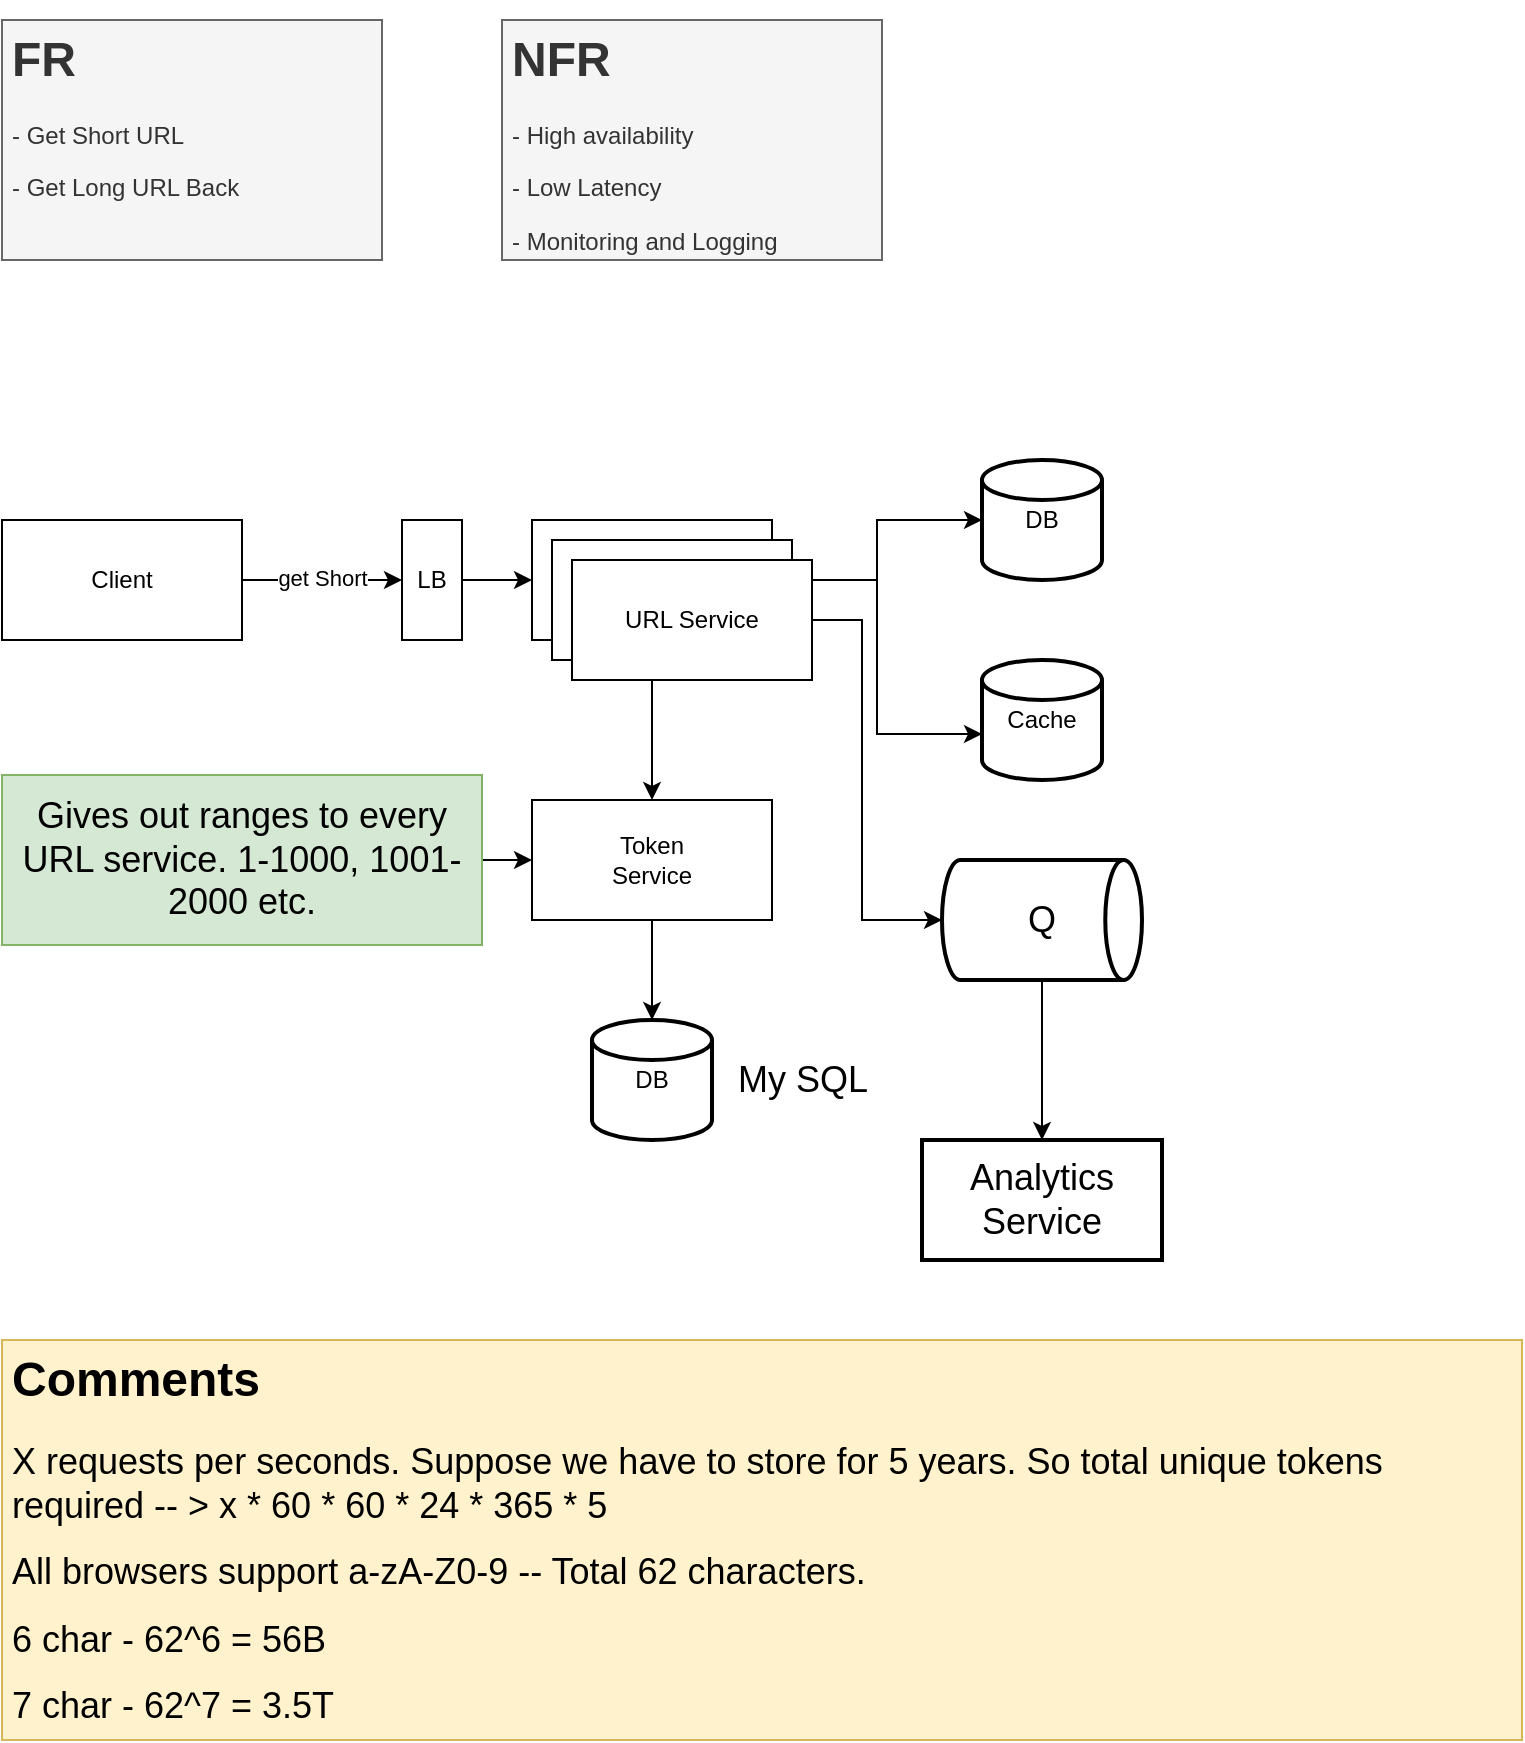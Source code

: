 <mxfile version="20.0.4" type="github">
  <diagram id="-pFzq6e1m9lLXlwj_jgK" name="Page-1">
    <mxGraphModel dx="1298" dy="764" grid="1" gridSize="10" guides="1" tooltips="1" connect="1" arrows="1" fold="1" page="1" pageScale="1" pageWidth="850" pageHeight="1100" math="0" shadow="0">
      <root>
        <mxCell id="0" />
        <mxCell id="1" parent="0" />
        <mxCell id="wwFVrsCmBVulCgjgErBp-1" value="&lt;h1&gt;FR&lt;/h1&gt;&lt;p&gt;- Get Short URL&lt;/p&gt;&lt;p&gt;- Get Long URL Back&lt;/p&gt;&lt;p&gt;&lt;br&gt;&lt;/p&gt;" style="text;html=1;strokeColor=#666666;fillColor=#f5f5f5;spacing=5;spacingTop=-20;whiteSpace=wrap;overflow=hidden;rounded=0;fontColor=#333333;" parent="1" vertex="1">
          <mxGeometry x="50" y="30" width="190" height="120" as="geometry" />
        </mxCell>
        <mxCell id="wwFVrsCmBVulCgjgErBp-2" value="&lt;h1&gt;NFR&lt;/h1&gt;&lt;p&gt;- High availability&lt;/p&gt;&lt;p&gt;- Low Latency&lt;/p&gt;&lt;p&gt;- Monitoring and Logging&lt;/p&gt;" style="text;html=1;strokeColor=#666666;fillColor=#f5f5f5;spacing=5;spacingTop=-20;whiteSpace=wrap;overflow=hidden;rounded=0;fontColor=#333333;" parent="1" vertex="1">
          <mxGeometry x="300" y="30" width="190" height="120" as="geometry" />
        </mxCell>
        <mxCell id="wwFVrsCmBVulCgjgErBp-5" value="" style="edgeStyle=orthogonalEdgeStyle;rounded=0;orthogonalLoop=1;jettySize=auto;html=1;" parent="1" source="wwFVrsCmBVulCgjgErBp-3" target="wwFVrsCmBVulCgjgErBp-4" edge="1">
          <mxGeometry relative="1" as="geometry" />
        </mxCell>
        <mxCell id="wwFVrsCmBVulCgjgErBp-8" value="get Short" style="edgeLabel;html=1;align=center;verticalAlign=middle;resizable=0;points=[];" parent="wwFVrsCmBVulCgjgErBp-5" vertex="1" connectable="0">
          <mxGeometry y="1" relative="1" as="geometry">
            <mxPoint as="offset" />
          </mxGeometry>
        </mxCell>
        <mxCell id="wwFVrsCmBVulCgjgErBp-3" value="Client" style="rounded=0;whiteSpace=wrap;html=1;" parent="1" vertex="1">
          <mxGeometry x="50" y="280" width="120" height="60" as="geometry" />
        </mxCell>
        <mxCell id="wwFVrsCmBVulCgjgErBp-7" value="" style="edgeStyle=orthogonalEdgeStyle;rounded=0;orthogonalLoop=1;jettySize=auto;html=1;" parent="1" source="wwFVrsCmBVulCgjgErBp-4" target="wwFVrsCmBVulCgjgErBp-6" edge="1">
          <mxGeometry relative="1" as="geometry" />
        </mxCell>
        <mxCell id="wwFVrsCmBVulCgjgErBp-4" value="LB" style="whiteSpace=wrap;html=1;rounded=0;" parent="1" vertex="1">
          <mxGeometry x="250" y="280" width="30" height="60" as="geometry" />
        </mxCell>
        <mxCell id="4UaLe_JSywAciGtG7lt--2" style="edgeStyle=orthogonalEdgeStyle;rounded=0;orthogonalLoop=1;jettySize=auto;html=1;entryX=0;entryY=0.5;entryDx=0;entryDy=0;entryPerimeter=0;" edge="1" parent="1" source="wwFVrsCmBVulCgjgErBp-6" target="4UaLe_JSywAciGtG7lt--1">
          <mxGeometry relative="1" as="geometry" />
        </mxCell>
        <mxCell id="4UaLe_JSywAciGtG7lt--4" style="edgeStyle=orthogonalEdgeStyle;rounded=0;orthogonalLoop=1;jettySize=auto;html=1;entryX=0;entryY=0.617;entryDx=0;entryDy=0;entryPerimeter=0;" edge="1" parent="1" source="wwFVrsCmBVulCgjgErBp-6" target="4UaLe_JSywAciGtG7lt--3">
          <mxGeometry relative="1" as="geometry" />
        </mxCell>
        <mxCell id="4UaLe_JSywAciGtG7lt--6" value="" style="edgeStyle=orthogonalEdgeStyle;rounded=0;orthogonalLoop=1;jettySize=auto;html=1;" edge="1" parent="1" source="wwFVrsCmBVulCgjgErBp-6" target="4UaLe_JSywAciGtG7lt--5">
          <mxGeometry relative="1" as="geometry" />
        </mxCell>
        <mxCell id="wwFVrsCmBVulCgjgErBp-6" value="URL Service" style="whiteSpace=wrap;html=1;rounded=0;" parent="1" vertex="1">
          <mxGeometry x="315" y="280" width="120" height="60" as="geometry" />
        </mxCell>
        <mxCell id="4UaLe_JSywAciGtG7lt--1" value="DB" style="strokeWidth=2;html=1;shape=mxgraph.flowchart.database;whiteSpace=wrap;" vertex="1" parent="1">
          <mxGeometry x="540" y="250" width="60" height="60" as="geometry" />
        </mxCell>
        <mxCell id="4UaLe_JSywAciGtG7lt--3" value="Cache" style="strokeWidth=2;html=1;shape=mxgraph.flowchart.database;whiteSpace=wrap;" vertex="1" parent="1">
          <mxGeometry x="540" y="350" width="60" height="60" as="geometry" />
        </mxCell>
        <mxCell id="4UaLe_JSywAciGtG7lt--9" value="" style="edgeStyle=orthogonalEdgeStyle;rounded=0;orthogonalLoop=1;jettySize=auto;html=1;fontSize=18;" edge="1" parent="1" source="4UaLe_JSywAciGtG7lt--5" target="4UaLe_JSywAciGtG7lt--8">
          <mxGeometry relative="1" as="geometry" />
        </mxCell>
        <mxCell id="4UaLe_JSywAciGtG7lt--5" value="Token&lt;br&gt;Service" style="whiteSpace=wrap;html=1;rounded=0;" vertex="1" parent="1">
          <mxGeometry x="315" y="420" width="120" height="60" as="geometry" />
        </mxCell>
        <mxCell id="4UaLe_JSywAciGtG7lt--7" value="&lt;h1&gt;Comments&lt;/h1&gt;&lt;p&gt;&lt;font style=&quot;font-size: 18px;&quot;&gt;X requests per seconds. Suppose we have to store for 5 years. So total unique tokens required -- &amp;gt; x * 60 * 60 * 24 * 365 * 5&lt;/font&gt;&lt;/p&gt;&lt;p&gt;&lt;span style=&quot;font-size: 18px;&quot;&gt;All browsers support a-zA-Z0-9 -- Total 62 characters.&lt;/span&gt;&lt;/p&gt;&lt;p&gt;&lt;span style=&quot;font-size: 18px;&quot;&gt;6 char - 62^6 = 56B&lt;/span&gt;&lt;/p&gt;&lt;p&gt;&lt;span style=&quot;font-size: 18px;&quot;&gt;7 char - 62^7 = 3.5T&lt;/span&gt;&lt;/p&gt;&lt;p&gt;&lt;font style=&quot;font-size: 18px;&quot;&gt;&lt;br&gt;&lt;/font&gt;&lt;/p&gt;" style="text;html=1;strokeColor=#d6b656;fillColor=#fff2cc;spacing=5;spacingTop=-20;whiteSpace=wrap;overflow=hidden;rounded=0;" vertex="1" parent="1">
          <mxGeometry x="50" y="690" width="760" height="200" as="geometry" />
        </mxCell>
        <mxCell id="4UaLe_JSywAciGtG7lt--8" value="DB" style="strokeWidth=2;html=1;shape=mxgraph.flowchart.database;whiteSpace=wrap;" vertex="1" parent="1">
          <mxGeometry x="345" y="530" width="60" height="60" as="geometry" />
        </mxCell>
        <mxCell id="4UaLe_JSywAciGtG7lt--10" value="My SQL" style="text;html=1;align=center;verticalAlign=middle;resizable=0;points=[];autosize=1;strokeColor=none;fillColor=none;fontSize=18;" vertex="1" parent="1">
          <mxGeometry x="405" y="540" width="90" height="40" as="geometry" />
        </mxCell>
        <mxCell id="4UaLe_JSywAciGtG7lt--15" value="" style="edgeStyle=orthogonalEdgeStyle;rounded=0;orthogonalLoop=1;jettySize=auto;html=1;fontSize=18;" edge="1" parent="1" source="4UaLe_JSywAciGtG7lt--11" target="4UaLe_JSywAciGtG7lt--5">
          <mxGeometry relative="1" as="geometry" />
        </mxCell>
        <mxCell id="4UaLe_JSywAciGtG7lt--11" value="Gives out ranges to every URL service. 1-1000, 1001-2000 etc." style="text;html=1;strokeColor=#82b366;fillColor=#d5e8d4;align=center;verticalAlign=middle;whiteSpace=wrap;rounded=0;fontSize=18;" vertex="1" parent="1">
          <mxGeometry x="50" y="407.5" width="240" height="85" as="geometry" />
        </mxCell>
        <mxCell id="4UaLe_JSywAciGtG7lt--13" value="URL Service" style="whiteSpace=wrap;html=1;rounded=0;" vertex="1" parent="1">
          <mxGeometry x="325" y="290" width="120" height="60" as="geometry" />
        </mxCell>
        <mxCell id="4UaLe_JSywAciGtG7lt--17" style="edgeStyle=orthogonalEdgeStyle;rounded=0;orthogonalLoop=1;jettySize=auto;html=1;entryX=0;entryY=0.5;entryDx=0;entryDy=0;entryPerimeter=0;fontSize=18;" edge="1" parent="1" source="4UaLe_JSywAciGtG7lt--14" target="4UaLe_JSywAciGtG7lt--16">
          <mxGeometry relative="1" as="geometry">
            <Array as="points">
              <mxPoint x="480" y="330" />
              <mxPoint x="480" y="480" />
            </Array>
          </mxGeometry>
        </mxCell>
        <mxCell id="4UaLe_JSywAciGtG7lt--14" value="URL Service" style="whiteSpace=wrap;html=1;rounded=0;" vertex="1" parent="1">
          <mxGeometry x="335" y="300" width="120" height="60" as="geometry" />
        </mxCell>
        <mxCell id="4UaLe_JSywAciGtG7lt--19" value="" style="edgeStyle=orthogonalEdgeStyle;rounded=0;orthogonalLoop=1;jettySize=auto;html=1;fontSize=18;" edge="1" parent="1" source="4UaLe_JSywAciGtG7lt--16" target="4UaLe_JSywAciGtG7lt--18">
          <mxGeometry relative="1" as="geometry" />
        </mxCell>
        <mxCell id="4UaLe_JSywAciGtG7lt--16" value="Q" style="strokeWidth=2;html=1;shape=mxgraph.flowchart.direct_data;whiteSpace=wrap;fontSize=18;" vertex="1" parent="1">
          <mxGeometry x="520" y="450" width="100" height="60" as="geometry" />
        </mxCell>
        <mxCell id="4UaLe_JSywAciGtG7lt--18" value="Analytics Service" style="whiteSpace=wrap;html=1;fontSize=18;strokeWidth=2;" vertex="1" parent="1">
          <mxGeometry x="510" y="590" width="120" height="60" as="geometry" />
        </mxCell>
      </root>
    </mxGraphModel>
  </diagram>
</mxfile>
